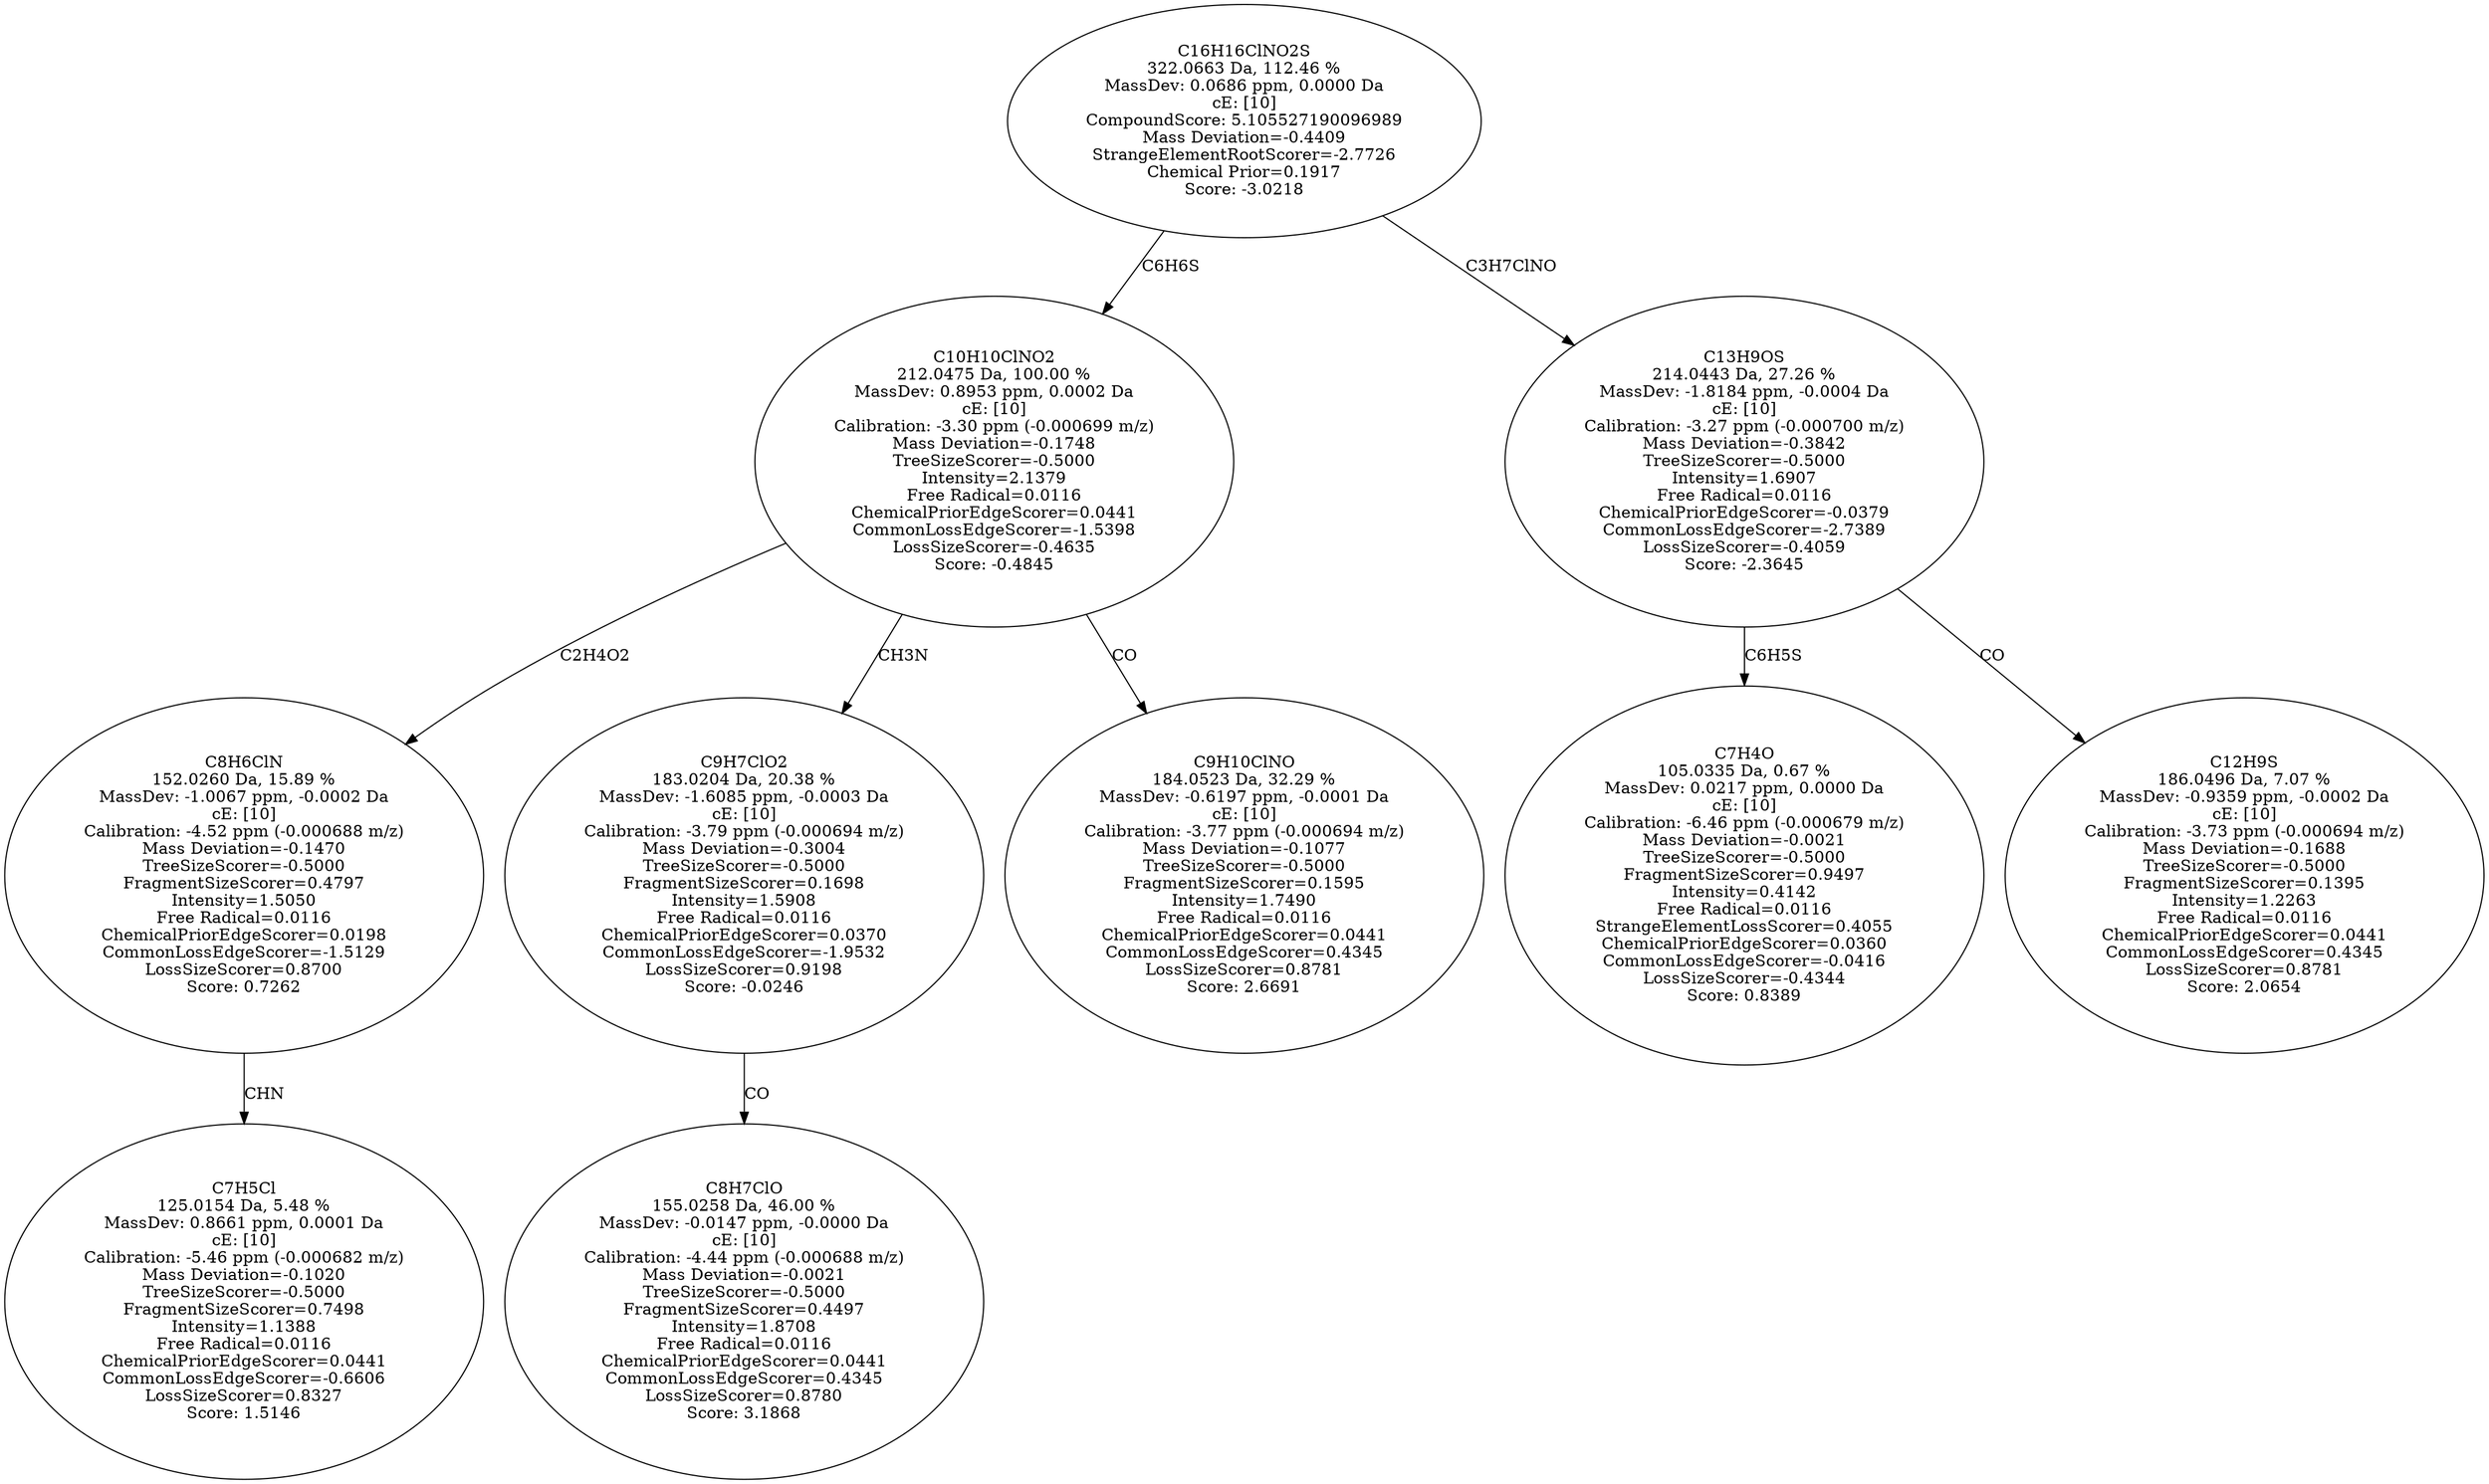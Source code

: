strict digraph {
v1 [label="C7H5Cl\n125.0154 Da, 5.48 %\nMassDev: 0.8661 ppm, 0.0001 Da\ncE: [10]\nCalibration: -5.46 ppm (-0.000682 m/z)\nMass Deviation=-0.1020\nTreeSizeScorer=-0.5000\nFragmentSizeScorer=0.7498\nIntensity=1.1388\nFree Radical=0.0116\nChemicalPriorEdgeScorer=0.0441\nCommonLossEdgeScorer=-0.6606\nLossSizeScorer=0.8327\nScore: 1.5146"];
v2 [label="C8H6ClN\n152.0260 Da, 15.89 %\nMassDev: -1.0067 ppm, -0.0002 Da\ncE: [10]\nCalibration: -4.52 ppm (-0.000688 m/z)\nMass Deviation=-0.1470\nTreeSizeScorer=-0.5000\nFragmentSizeScorer=0.4797\nIntensity=1.5050\nFree Radical=0.0116\nChemicalPriorEdgeScorer=0.0198\nCommonLossEdgeScorer=-1.5129\nLossSizeScorer=0.8700\nScore: 0.7262"];
v3 [label="C8H7ClO\n155.0258 Da, 46.00 %\nMassDev: -0.0147 ppm, -0.0000 Da\ncE: [10]\nCalibration: -4.44 ppm (-0.000688 m/z)\nMass Deviation=-0.0021\nTreeSizeScorer=-0.5000\nFragmentSizeScorer=0.4497\nIntensity=1.8708\nFree Radical=0.0116\nChemicalPriorEdgeScorer=0.0441\nCommonLossEdgeScorer=0.4345\nLossSizeScorer=0.8780\nScore: 3.1868"];
v4 [label="C9H7ClO2\n183.0204 Da, 20.38 %\nMassDev: -1.6085 ppm, -0.0003 Da\ncE: [10]\nCalibration: -3.79 ppm (-0.000694 m/z)\nMass Deviation=-0.3004\nTreeSizeScorer=-0.5000\nFragmentSizeScorer=0.1698\nIntensity=1.5908\nFree Radical=0.0116\nChemicalPriorEdgeScorer=0.0370\nCommonLossEdgeScorer=-1.9532\nLossSizeScorer=0.9198\nScore: -0.0246"];
v5 [label="C9H10ClNO\n184.0523 Da, 32.29 %\nMassDev: -0.6197 ppm, -0.0001 Da\ncE: [10]\nCalibration: -3.77 ppm (-0.000694 m/z)\nMass Deviation=-0.1077\nTreeSizeScorer=-0.5000\nFragmentSizeScorer=0.1595\nIntensity=1.7490\nFree Radical=0.0116\nChemicalPriorEdgeScorer=0.0441\nCommonLossEdgeScorer=0.4345\nLossSizeScorer=0.8781\nScore: 2.6691"];
v6 [label="C10H10ClNO2\n212.0475 Da, 100.00 %\nMassDev: 0.8953 ppm, 0.0002 Da\ncE: [10]\nCalibration: -3.30 ppm (-0.000699 m/z)\nMass Deviation=-0.1748\nTreeSizeScorer=-0.5000\nIntensity=2.1379\nFree Radical=0.0116\nChemicalPriorEdgeScorer=0.0441\nCommonLossEdgeScorer=-1.5398\nLossSizeScorer=-0.4635\nScore: -0.4845"];
v7 [label="C7H4O\n105.0335 Da, 0.67 %\nMassDev: 0.0217 ppm, 0.0000 Da\ncE: [10]\nCalibration: -6.46 ppm (-0.000679 m/z)\nMass Deviation=-0.0021\nTreeSizeScorer=-0.5000\nFragmentSizeScorer=0.9497\nIntensity=0.4142\nFree Radical=0.0116\nStrangeElementLossScorer=0.4055\nChemicalPriorEdgeScorer=0.0360\nCommonLossEdgeScorer=-0.0416\nLossSizeScorer=-0.4344\nScore: 0.8389"];
v8 [label="C12H9S\n186.0496 Da, 7.07 %\nMassDev: -0.9359 ppm, -0.0002 Da\ncE: [10]\nCalibration: -3.73 ppm (-0.000694 m/z)\nMass Deviation=-0.1688\nTreeSizeScorer=-0.5000\nFragmentSizeScorer=0.1395\nIntensity=1.2263\nFree Radical=0.0116\nChemicalPriorEdgeScorer=0.0441\nCommonLossEdgeScorer=0.4345\nLossSizeScorer=0.8781\nScore: 2.0654"];
v9 [label="C13H9OS\n214.0443 Da, 27.26 %\nMassDev: -1.8184 ppm, -0.0004 Da\ncE: [10]\nCalibration: -3.27 ppm (-0.000700 m/z)\nMass Deviation=-0.3842\nTreeSizeScorer=-0.5000\nIntensity=1.6907\nFree Radical=0.0116\nChemicalPriorEdgeScorer=-0.0379\nCommonLossEdgeScorer=-2.7389\nLossSizeScorer=-0.4059\nScore: -2.3645"];
v10 [label="C16H16ClNO2S\n322.0663 Da, 112.46 %\nMassDev: 0.0686 ppm, 0.0000 Da\ncE: [10]\nCompoundScore: 5.105527190096989\nMass Deviation=-0.4409\nStrangeElementRootScorer=-2.7726\nChemical Prior=0.1917\nScore: -3.0218"];
v2 -> v1 [label="CHN"];
v6 -> v2 [label="C2H4O2"];
v4 -> v3 [label="CO"];
v6 -> v4 [label="CH3N"];
v6 -> v5 [label="CO"];
v10 -> v6 [label="C6H6S"];
v9 -> v7 [label="C6H5S"];
v9 -> v8 [label="CO"];
v10 -> v9 [label="C3H7ClNO"];
}